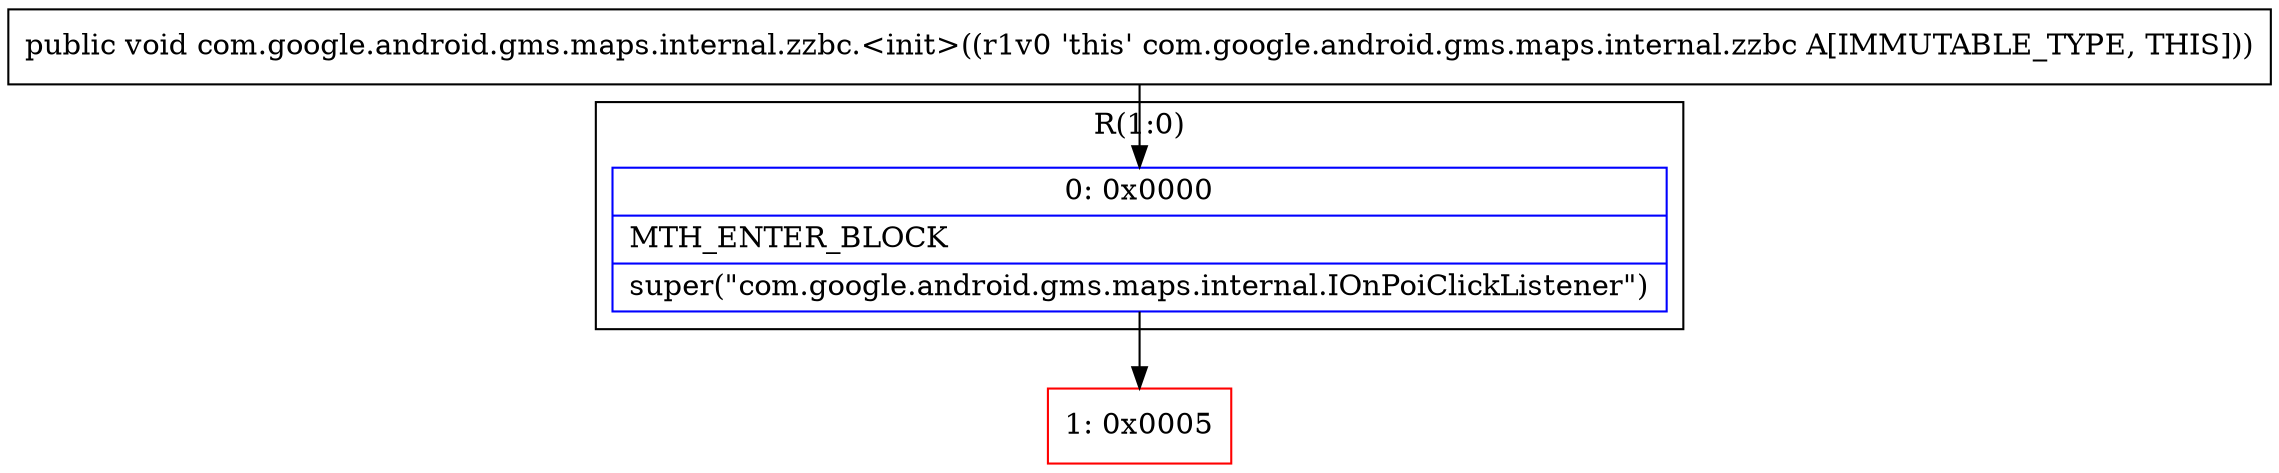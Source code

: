 digraph "CFG forcom.google.android.gms.maps.internal.zzbc.\<init\>()V" {
subgraph cluster_Region_526970204 {
label = "R(1:0)";
node [shape=record,color=blue];
Node_0 [shape=record,label="{0\:\ 0x0000|MTH_ENTER_BLOCK\l|super(\"com.google.android.gms.maps.internal.IOnPoiClickListener\")\l}"];
}
Node_1 [shape=record,color=red,label="{1\:\ 0x0005}"];
MethodNode[shape=record,label="{public void com.google.android.gms.maps.internal.zzbc.\<init\>((r1v0 'this' com.google.android.gms.maps.internal.zzbc A[IMMUTABLE_TYPE, THIS])) }"];
MethodNode -> Node_0;
Node_0 -> Node_1;
}

